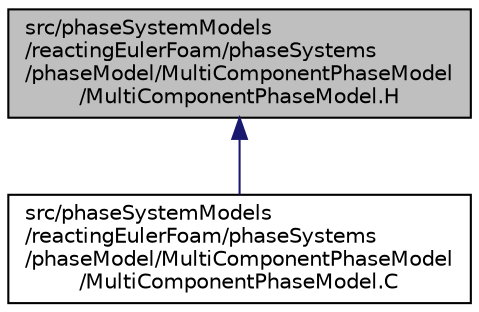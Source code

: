 digraph "src/phaseSystemModels/reactingEulerFoam/phaseSystems/phaseModel/MultiComponentPhaseModel/MultiComponentPhaseModel.H"
{
  bgcolor="transparent";
  edge [fontname="Helvetica",fontsize="10",labelfontname="Helvetica",labelfontsize="10"];
  node [fontname="Helvetica",fontsize="10",shape=record];
  Node1 [label="src/phaseSystemModels\l/reactingEulerFoam/phaseSystems\l/phaseModel/MultiComponentPhaseModel\l/MultiComponentPhaseModel.H",height=0.2,width=0.4,color="black", fillcolor="grey75", style="filled" fontcolor="black"];
  Node1 -> Node2 [dir="back",color="midnightblue",fontsize="10",style="solid",fontname="Helvetica"];
  Node2 [label="src/phaseSystemModels\l/reactingEulerFoam/phaseSystems\l/phaseModel/MultiComponentPhaseModel\l/MultiComponentPhaseModel.C",height=0.2,width=0.4,color="black",URL="$src_2phaseSystemModels_2reactingEulerFoam_2phaseSystems_2phaseModel_2MultiComponentPhaseModel_2MultiComponentPhaseModel_8C.html"];
}
